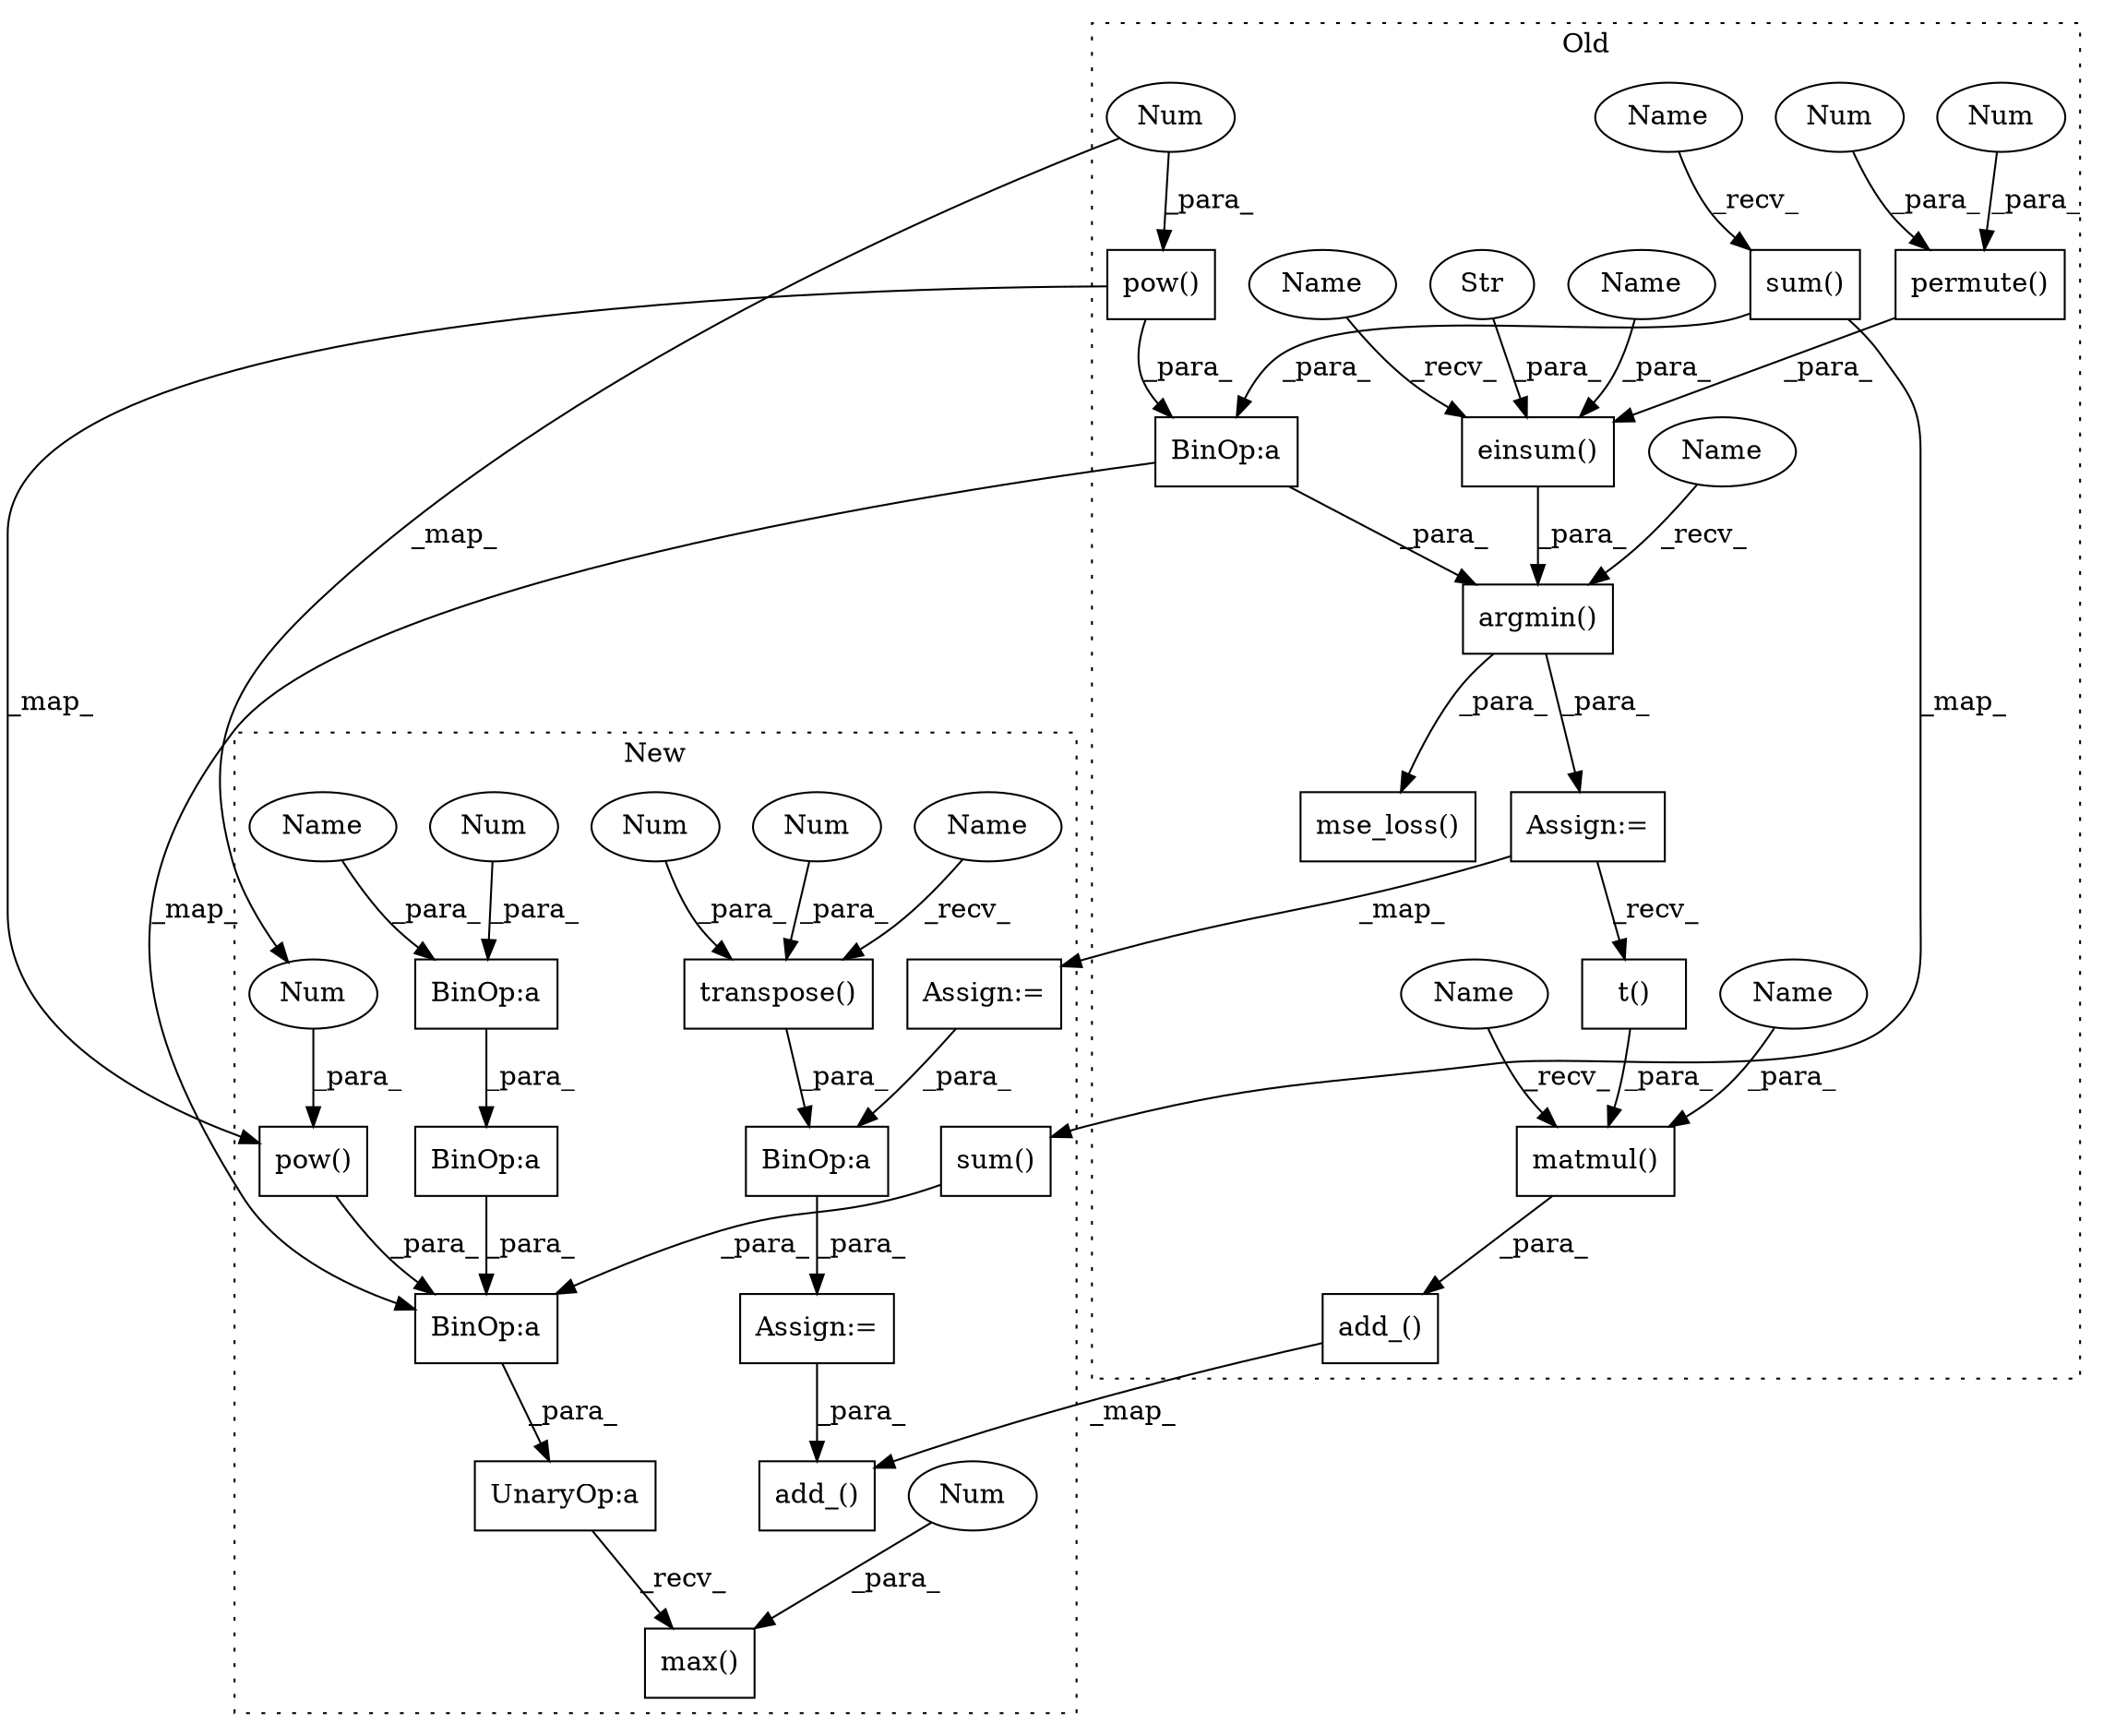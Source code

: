 digraph G {
subgraph cluster0 {
1 [label="einsum()" a="75" s="4810,4872" l="13,1" shape="box"];
3 [label="Str" a="66" s="4823" l="11" shape="ellipse"];
8 [label="pow()" a="75" s="4697,4714" l="16,1" shape="box"];
9 [label="matmul()" a="75" s="5773,5812" l="13,1" shape="box"];
14 [label="mse_loss()" a="75" s="6141,6167" l="11,1" shape="box"];
15 [label="permute()" a="75" s="4849,4871" l="19,1" shape="box"];
17 [label="Num" a="76" s="4713" l="1" shape="ellipse"];
21 [label="Num" a="76" s="4870" l="1" shape="ellipse"];
22 [label="Num" a="76" s="4868" l="1" shape="ellipse"];
23 [label="Assign:=" a="68" s="5018" l="3" shape="box"];
25 [label="argmin()" a="75" s="4917,4931" l="13,8" shape="box"];
26 [label="t()" a="75" s="5786" l="13" shape="box"];
27 [label="BinOp:a" a="82" s="4737" l="17" shape="box"];
30 [label="add_()" a="75" s="5826,5877" l="42,23" shape="box"];
32 [label="sum()" a="75" s="4754,4781" l="10,8" shape="box"];
33 [label="Name" a="87" s="4754" l="5" shape="ellipse"];
34 [label="Name" a="87" s="4810" l="5" shape="ellipse"];
35 [label="Name" a="87" s="4917" l="5" shape="ellipse"];
36 [label="Name" a="87" s="5773" l="5" shape="ellipse"];
37 [label="Name" a="87" s="5801" l="11" shape="ellipse"];
38 [label="Name" a="87" s="4836" l="11" shape="ellipse"];
label = "Old";
style="dotted";
}
subgraph cluster1 {
2 [label="transpose()" a="75" s="3246,3272" l="22,1" shape="box"];
4 [label="Num" a="76" s="3268" l="1" shape="ellipse"];
5 [label="Num" a="76" s="3271" l="1" shape="ellipse"];
6 [label="Assign:=" a="68" s="3243" l="3" shape="box"];
7 [label="pow()" a="75" s="2606,2623" l="16,1" shape="box"];
10 [label="BinOp:a" a="82" s="2661" l="3" shape="box"];
11 [label="UnaryOp:a" a="61" s="2804" l="4" shape="box"];
12 [label="BinOp:a" a="82" s="2661" l="17" shape="box"];
13 [label="BinOp:a" a="82" s="3273" l="3" shape="box"];
16 [label="max()" a="75" s="2804,2814" l="9,1" shape="box"];
18 [label="Num" a="76" s="2622" l="1" shape="ellipse"];
19 [label="Num" a="76" s="2813" l="1" shape="ellipse"];
20 [label="Num" a="76" s="2660" l="1" shape="ellipse"];
24 [label="Assign:=" a="68" s="2833" l="3" shape="box"];
28 [label="BinOp:a" a="82" s="2617" l="97" shape="box"];
29 [label="add_()" a="75" s="3433,3494" l="52,23" shape="box"];
31 [label="sum()" a="75" s="2714,2748" l="33,15" shape="box"];
39 [label="Name" a="87" s="3246" l="11" shape="ellipse"];
40 [label="Name" a="87" s="2664" l="11" shape="ellipse"];
label = "New";
style="dotted";
}
1 -> 25 [label="_para_"];
2 -> 13 [label="_para_"];
3 -> 1 [label="_para_"];
4 -> 2 [label="_para_"];
5 -> 2 [label="_para_"];
6 -> 29 [label="_para_"];
7 -> 28 [label="_para_"];
8 -> 27 [label="_para_"];
8 -> 7 [label="_map_"];
9 -> 30 [label="_para_"];
10 -> 12 [label="_para_"];
11 -> 16 [label="_recv_"];
12 -> 28 [label="_para_"];
13 -> 6 [label="_para_"];
15 -> 1 [label="_para_"];
17 -> 8 [label="_para_"];
17 -> 18 [label="_map_"];
18 -> 7 [label="_para_"];
19 -> 16 [label="_para_"];
20 -> 10 [label="_para_"];
21 -> 15 [label="_para_"];
22 -> 15 [label="_para_"];
23 -> 24 [label="_map_"];
23 -> 26 [label="_recv_"];
24 -> 13 [label="_para_"];
25 -> 23 [label="_para_"];
25 -> 14 [label="_para_"];
26 -> 9 [label="_para_"];
27 -> 25 [label="_para_"];
27 -> 28 [label="_map_"];
28 -> 11 [label="_para_"];
30 -> 29 [label="_map_"];
31 -> 28 [label="_para_"];
32 -> 27 [label="_para_"];
32 -> 31 [label="_map_"];
33 -> 32 [label="_recv_"];
34 -> 1 [label="_recv_"];
35 -> 25 [label="_recv_"];
36 -> 9 [label="_recv_"];
37 -> 9 [label="_para_"];
38 -> 1 [label="_para_"];
39 -> 2 [label="_recv_"];
40 -> 10 [label="_para_"];
}